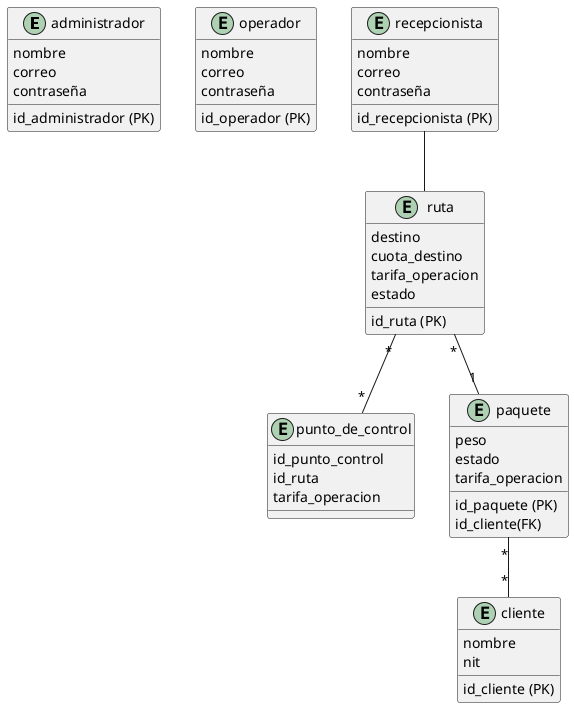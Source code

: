 @startuml diagrama_entidad_relacion

    entity administrador {
        id_administrador (PK)
        nombre
        correo
        contraseña
    }

    entity operador {
        id_operador (PK)
        nombre
        correo
        contraseña
    }

    entity recepcionista {
        id_recepcionista (PK)
        nombre
        correo
        contraseña
    }

    entity ruta {
        id_ruta (PK)
        destino
        cuota_destino
        tarifa_operacion
        estado
    }

    entity punto_de_control {
        id_punto_control
        id_ruta
        tarifa_operacion
    }

    entity cliente {
        id_cliente (PK)
        nombre
        nit
    }

    entity paquete {
        id_paquete (PK)
        peso
        estado
        tarifa_operacion
        id_cliente(FK)
    }

    ruta "*"--"1" paquete
    paquete "*"--"*" cliente
    ruta "*"--"*" punto_de_control
    recepcionista -- ruta

